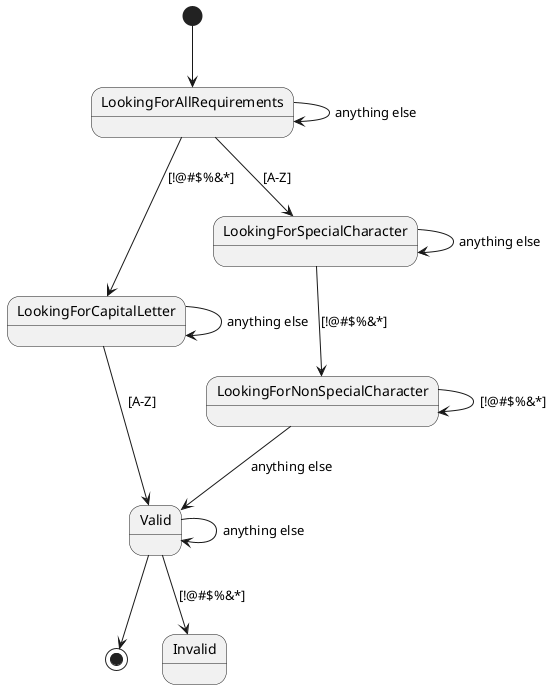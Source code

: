 @startuml

[*] --> LookingForAllRequirements

LookingForAllRequirements --> LookingForCapitalLetter: [!@#$%&*]
LookingForAllRequirements --> LookingForSpecialCharacter: [A-Z]
LookingForAllRequirements --> LookingForAllRequirements: anything else

LookingForCapitalLetter --> Valid: [A-Z]
LookingForCapitalLetter --> LookingForCapitalLetter: anything else

LookingForSpecialCharacter --> LookingForNonSpecialCharacter: [!@#$%&*]
LookingForSpecialCharacter --> LookingForSpecialCharacter: anything else

LookingForNonSpecialCharacter --> LookingForNonSpecialCharacter: [!@#$%&*]
LookingForNonSpecialCharacter --> Valid: anything else

Valid --> [*]
Valid --> Valid: anything else
Valid --> Invalid: [!@#$%&*]

@enduml